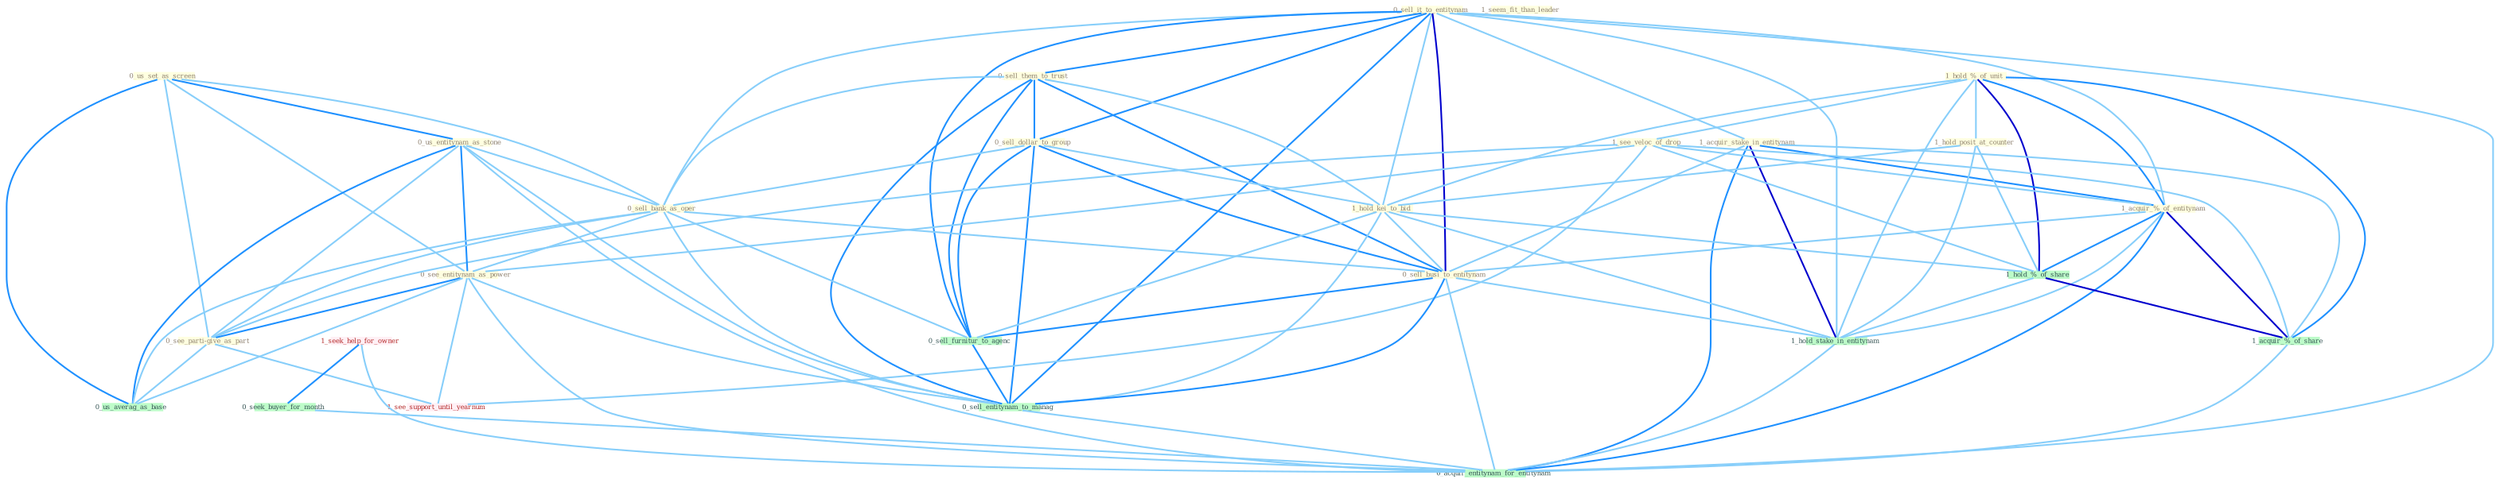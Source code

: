Graph G{ 
    node
    [shape=polygon,style=filled,width=.5,height=.06,color="#BDFCC9",fixedsize=true,fontsize=4,
    fontcolor="#2f4f4f"];
    {node
    [color="#ffffe0", fontcolor="#8b7d6b"] "0_sell_it_to_entitynam " "0_sell_them_to_trust " "1_seem_fit_than_leader " "1_hold_%_of_unit " "0_sell_dollar_to_group " "0_us_set_as_screen " "1_acquir_stake_in_entitynam " "1_see_veloc_of_drop " "0_us_entitynam_as_stone " "0_sell_bank_as_oper " "1_acquir_%_of_entitynam " "0_see_entitynam_as_power " "0_see_parti-give_as_part " "1_hold_posit_at_counter " "1_hold_kei_to_bid " "0_sell_busi_to_entitynam "}
{node [color="#fff0f5", fontcolor="#b22222"] "1_seek_help_for_owner " "1_see_support_until_yearnum "}
edge [color="#B0E2FF"];

	"0_sell_it_to_entitynam " -- "0_sell_them_to_trust " [w="2", color="#1e90ff" , len=0.8];
	"0_sell_it_to_entitynam " -- "0_sell_dollar_to_group " [w="2", color="#1e90ff" , len=0.8];
	"0_sell_it_to_entitynam " -- "1_acquir_stake_in_entitynam " [w="1", color="#87cefa" ];
	"0_sell_it_to_entitynam " -- "0_sell_bank_as_oper " [w="1", color="#87cefa" ];
	"0_sell_it_to_entitynam " -- "1_acquir_%_of_entitynam " [w="1", color="#87cefa" ];
	"0_sell_it_to_entitynam " -- "1_hold_kei_to_bid " [w="1", color="#87cefa" ];
	"0_sell_it_to_entitynam " -- "0_sell_busi_to_entitynam " [w="3", color="#0000cd" , len=0.6];
	"0_sell_it_to_entitynam " -- "1_hold_stake_in_entitynam " [w="1", color="#87cefa" ];
	"0_sell_it_to_entitynam " -- "0_sell_furnitur_to_agenc " [w="2", color="#1e90ff" , len=0.8];
	"0_sell_it_to_entitynam " -- "0_sell_entitynam_to_manag " [w="2", color="#1e90ff" , len=0.8];
	"0_sell_it_to_entitynam " -- "0_acquir_entitynam_for_entitynam " [w="1", color="#87cefa" ];
	"0_sell_them_to_trust " -- "0_sell_dollar_to_group " [w="2", color="#1e90ff" , len=0.8];
	"0_sell_them_to_trust " -- "0_sell_bank_as_oper " [w="1", color="#87cefa" ];
	"0_sell_them_to_trust " -- "1_hold_kei_to_bid " [w="1", color="#87cefa" ];
	"0_sell_them_to_trust " -- "0_sell_busi_to_entitynam " [w="2", color="#1e90ff" , len=0.8];
	"0_sell_them_to_trust " -- "0_sell_furnitur_to_agenc " [w="2", color="#1e90ff" , len=0.8];
	"0_sell_them_to_trust " -- "0_sell_entitynam_to_manag " [w="2", color="#1e90ff" , len=0.8];
	"1_hold_%_of_unit " -- "1_see_veloc_of_drop " [w="1", color="#87cefa" ];
	"1_hold_%_of_unit " -- "1_acquir_%_of_entitynam " [w="2", color="#1e90ff" , len=0.8];
	"1_hold_%_of_unit " -- "1_hold_posit_at_counter " [w="1", color="#87cefa" ];
	"1_hold_%_of_unit " -- "1_hold_kei_to_bid " [w="1", color="#87cefa" ];
	"1_hold_%_of_unit " -- "1_hold_%_of_share " [w="3", color="#0000cd" , len=0.6];
	"1_hold_%_of_unit " -- "1_hold_stake_in_entitynam " [w="1", color="#87cefa" ];
	"1_hold_%_of_unit " -- "1_acquir_%_of_share " [w="2", color="#1e90ff" , len=0.8];
	"0_sell_dollar_to_group " -- "0_sell_bank_as_oper " [w="1", color="#87cefa" ];
	"0_sell_dollar_to_group " -- "1_hold_kei_to_bid " [w="1", color="#87cefa" ];
	"0_sell_dollar_to_group " -- "0_sell_busi_to_entitynam " [w="2", color="#1e90ff" , len=0.8];
	"0_sell_dollar_to_group " -- "0_sell_furnitur_to_agenc " [w="2", color="#1e90ff" , len=0.8];
	"0_sell_dollar_to_group " -- "0_sell_entitynam_to_manag " [w="2", color="#1e90ff" , len=0.8];
	"0_us_set_as_screen " -- "0_us_entitynam_as_stone " [w="2", color="#1e90ff" , len=0.8];
	"0_us_set_as_screen " -- "0_sell_bank_as_oper " [w="1", color="#87cefa" ];
	"0_us_set_as_screen " -- "0_see_entitynam_as_power " [w="1", color="#87cefa" ];
	"0_us_set_as_screen " -- "0_see_parti-give_as_part " [w="1", color="#87cefa" ];
	"0_us_set_as_screen " -- "0_us_averag_as_base " [w="2", color="#1e90ff" , len=0.8];
	"1_acquir_stake_in_entitynam " -- "1_acquir_%_of_entitynam " [w="2", color="#1e90ff" , len=0.8];
	"1_acquir_stake_in_entitynam " -- "0_sell_busi_to_entitynam " [w="1", color="#87cefa" ];
	"1_acquir_stake_in_entitynam " -- "1_hold_stake_in_entitynam " [w="3", color="#0000cd" , len=0.6];
	"1_acquir_stake_in_entitynam " -- "1_acquir_%_of_share " [w="1", color="#87cefa" ];
	"1_acquir_stake_in_entitynam " -- "0_acquir_entitynam_for_entitynam " [w="2", color="#1e90ff" , len=0.8];
	"1_see_veloc_of_drop " -- "1_acquir_%_of_entitynam " [w="1", color="#87cefa" ];
	"1_see_veloc_of_drop " -- "0_see_entitynam_as_power " [w="1", color="#87cefa" ];
	"1_see_veloc_of_drop " -- "0_see_parti-give_as_part " [w="1", color="#87cefa" ];
	"1_see_veloc_of_drop " -- "1_hold_%_of_share " [w="1", color="#87cefa" ];
	"1_see_veloc_of_drop " -- "1_acquir_%_of_share " [w="1", color="#87cefa" ];
	"1_see_veloc_of_drop " -- "1_see_support_until_yearnum " [w="1", color="#87cefa" ];
	"0_us_entitynam_as_stone " -- "0_sell_bank_as_oper " [w="1", color="#87cefa" ];
	"0_us_entitynam_as_stone " -- "0_see_entitynam_as_power " [w="2", color="#1e90ff" , len=0.8];
	"0_us_entitynam_as_stone " -- "0_see_parti-give_as_part " [w="1", color="#87cefa" ];
	"0_us_entitynam_as_stone " -- "0_us_averag_as_base " [w="2", color="#1e90ff" , len=0.8];
	"0_us_entitynam_as_stone " -- "0_sell_entitynam_to_manag " [w="1", color="#87cefa" ];
	"0_us_entitynam_as_stone " -- "0_acquir_entitynam_for_entitynam " [w="1", color="#87cefa" ];
	"0_sell_bank_as_oper " -- "0_see_entitynam_as_power " [w="1", color="#87cefa" ];
	"0_sell_bank_as_oper " -- "0_see_parti-give_as_part " [w="1", color="#87cefa" ];
	"0_sell_bank_as_oper " -- "0_sell_busi_to_entitynam " [w="1", color="#87cefa" ];
	"0_sell_bank_as_oper " -- "0_sell_furnitur_to_agenc " [w="1", color="#87cefa" ];
	"0_sell_bank_as_oper " -- "0_us_averag_as_base " [w="1", color="#87cefa" ];
	"0_sell_bank_as_oper " -- "0_sell_entitynam_to_manag " [w="1", color="#87cefa" ];
	"1_acquir_%_of_entitynam " -- "0_sell_busi_to_entitynam " [w="1", color="#87cefa" ];
	"1_acquir_%_of_entitynam " -- "1_hold_%_of_share " [w="2", color="#1e90ff" , len=0.8];
	"1_acquir_%_of_entitynam " -- "1_hold_stake_in_entitynam " [w="1", color="#87cefa" ];
	"1_acquir_%_of_entitynam " -- "1_acquir_%_of_share " [w="3", color="#0000cd" , len=0.6];
	"1_acquir_%_of_entitynam " -- "0_acquir_entitynam_for_entitynam " [w="2", color="#1e90ff" , len=0.8];
	"0_see_entitynam_as_power " -- "0_see_parti-give_as_part " [w="2", color="#1e90ff" , len=0.8];
	"0_see_entitynam_as_power " -- "1_see_support_until_yearnum " [w="1", color="#87cefa" ];
	"0_see_entitynam_as_power " -- "0_us_averag_as_base " [w="1", color="#87cefa" ];
	"0_see_entitynam_as_power " -- "0_sell_entitynam_to_manag " [w="1", color="#87cefa" ];
	"0_see_entitynam_as_power " -- "0_acquir_entitynam_for_entitynam " [w="1", color="#87cefa" ];
	"0_see_parti-give_as_part " -- "1_see_support_until_yearnum " [w="1", color="#87cefa" ];
	"0_see_parti-give_as_part " -- "0_us_averag_as_base " [w="1", color="#87cefa" ];
	"1_hold_posit_at_counter " -- "1_hold_kei_to_bid " [w="1", color="#87cefa" ];
	"1_hold_posit_at_counter " -- "1_hold_%_of_share " [w="1", color="#87cefa" ];
	"1_hold_posit_at_counter " -- "1_hold_stake_in_entitynam " [w="1", color="#87cefa" ];
	"1_hold_kei_to_bid " -- "0_sell_busi_to_entitynam " [w="1", color="#87cefa" ];
	"1_hold_kei_to_bid " -- "1_hold_%_of_share " [w="1", color="#87cefa" ];
	"1_hold_kei_to_bid " -- "1_hold_stake_in_entitynam " [w="1", color="#87cefa" ];
	"1_hold_kei_to_bid " -- "0_sell_furnitur_to_agenc " [w="1", color="#87cefa" ];
	"1_hold_kei_to_bid " -- "0_sell_entitynam_to_manag " [w="1", color="#87cefa" ];
	"0_sell_busi_to_entitynam " -- "1_hold_stake_in_entitynam " [w="1", color="#87cefa" ];
	"0_sell_busi_to_entitynam " -- "0_sell_furnitur_to_agenc " [w="2", color="#1e90ff" , len=0.8];
	"0_sell_busi_to_entitynam " -- "0_sell_entitynam_to_manag " [w="2", color="#1e90ff" , len=0.8];
	"0_sell_busi_to_entitynam " -- "0_acquir_entitynam_for_entitynam " [w="1", color="#87cefa" ];
	"1_hold_%_of_share " -- "1_hold_stake_in_entitynam " [w="1", color="#87cefa" ];
	"1_hold_%_of_share " -- "1_acquir_%_of_share " [w="3", color="#0000cd" , len=0.6];
	"1_hold_stake_in_entitynam " -- "0_acquir_entitynam_for_entitynam " [w="1", color="#87cefa" ];
	"1_seek_help_for_owner " -- "0_seek_buyer_for_month " [w="2", color="#1e90ff" , len=0.8];
	"1_seek_help_for_owner " -- "0_acquir_entitynam_for_entitynam " [w="1", color="#87cefa" ];
	"0_seek_buyer_for_month " -- "0_acquir_entitynam_for_entitynam " [w="1", color="#87cefa" ];
	"1_acquir_%_of_share " -- "0_acquir_entitynam_for_entitynam " [w="1", color="#87cefa" ];
	"0_sell_furnitur_to_agenc " -- "0_sell_entitynam_to_manag " [w="2", color="#1e90ff" , len=0.8];
	"0_sell_entitynam_to_manag " -- "0_acquir_entitynam_for_entitynam " [w="1", color="#87cefa" ];
}
